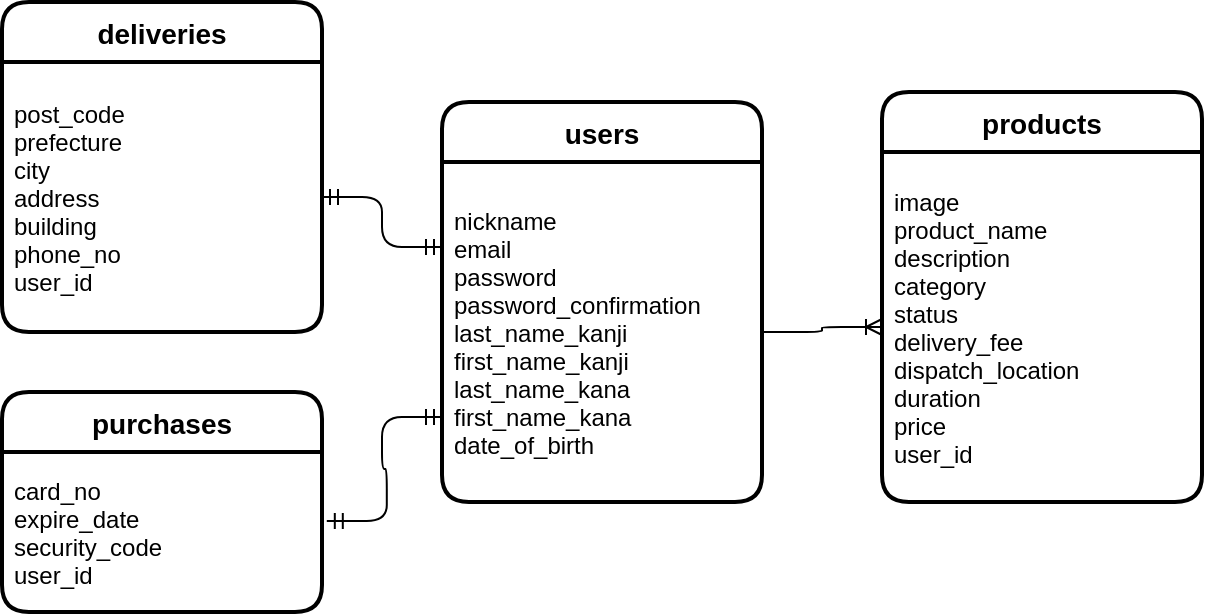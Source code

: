 <mxfile version="13.10.0" type="embed">
    <diagram id="lDL-QhUfjhdGxleWqhyo" name="Page-1">
        <mxGraphModel dx="246" dy="470" grid="1" gridSize="10" guides="1" tooltips="1" connect="1" arrows="1" fold="1" page="1" pageScale="1" pageWidth="1100" pageHeight="850" math="0" shadow="0">
            <root>
                <mxCell id="0"/>
                <mxCell id="1" parent="0"/>
                <mxCell id="77" value="users" style="swimlane;childLayout=stackLayout;horizontal=1;startSize=30;horizontalStack=0;rounded=1;fontSize=14;fontStyle=1;strokeWidth=2;resizeParent=0;resizeLast=1;shadow=0;dashed=0;align=center;" parent="1" vertex="1">
                    <mxGeometry x="330" y="325" width="160" height="200" as="geometry"/>
                </mxCell>
                <mxCell id="78" value="nickname&#10;email&#10;password&#10;password_confirmation&#10;last_name_kanji&#10;first_name_kanji&#10;last_name_kana&#10;first_name_kana&#10;date_of_birth" style="align=left;strokeColor=none;fillColor=none;spacingLeft=4;fontSize=12;verticalAlign=middle;resizable=0;rotatable=0;part=1;" parent="77" vertex="1">
                    <mxGeometry y="30" width="160" height="170" as="geometry"/>
                </mxCell>
                <mxCell id="79" value="products" style="swimlane;childLayout=stackLayout;horizontal=1;startSize=30;horizontalStack=0;rounded=1;fontSize=14;fontStyle=1;strokeWidth=2;resizeParent=0;resizeLast=1;shadow=0;dashed=0;align=center;" parent="1" vertex="1">
                    <mxGeometry x="550" y="320" width="160" height="205" as="geometry"/>
                </mxCell>
                <mxCell id="80" value="image&#10;product_name&#10;description&#10;category&#10;status&#10;delivery_fee&#10;dispatch_location&#10;duration&#10;price&#10;user_id" style="align=left;strokeColor=none;fillColor=none;spacingLeft=4;fontSize=12;verticalAlign=middle;resizable=0;rotatable=0;part=1;" parent="79" vertex="1">
                    <mxGeometry y="30" width="160" height="175" as="geometry"/>
                </mxCell>
                <mxCell id="81" value="" style="edgeStyle=entityRelationEdgeStyle;fontSize=12;html=1;endArrow=ERoneToMany;exitX=1;exitY=0.5;exitDx=0;exitDy=0;entryX=0;entryY=0.5;entryDx=0;entryDy=0;" parent="1" source="78" target="80" edge="1">
                    <mxGeometry width="100" height="100" relative="1" as="geometry">
                        <mxPoint x="320" y="450" as="sourcePoint"/>
                        <mxPoint x="460" y="420" as="targetPoint"/>
                    </mxGeometry>
                </mxCell>
                <mxCell id="82" value="deliveries" style="swimlane;childLayout=stackLayout;horizontal=1;startSize=30;horizontalStack=0;rounded=1;fontSize=14;fontStyle=1;strokeWidth=2;resizeParent=0;resizeLast=1;shadow=0;dashed=0;align=center;" parent="1" vertex="1">
                    <mxGeometry x="110" y="275" width="160" height="165" as="geometry"/>
                </mxCell>
                <mxCell id="83" value="post_code&#10;prefecture&#10;city&#10;address&#10;building&#10;phone_no&#10;user_id" style="align=left;strokeColor=none;fillColor=none;spacingLeft=4;fontSize=12;verticalAlign=middle;resizable=0;rotatable=0;part=1;" parent="82" vertex="1">
                    <mxGeometry y="30" width="160" height="135" as="geometry"/>
                </mxCell>
                <mxCell id="84" value="purchases" style="swimlane;childLayout=stackLayout;horizontal=1;startSize=30;horizontalStack=0;rounded=1;fontSize=14;fontStyle=1;strokeWidth=2;resizeParent=0;resizeLast=1;shadow=0;dashed=0;align=center;" parent="1" vertex="1">
                    <mxGeometry x="110" y="470" width="160" height="110" as="geometry"/>
                </mxCell>
                <mxCell id="85" value="card_no&#10;expire_date&#10;security_code&#10;user_id" style="align=left;strokeColor=none;fillColor=none;spacingLeft=4;fontSize=12;verticalAlign=middle;resizable=0;rotatable=0;part=1;" parent="84" vertex="1">
                    <mxGeometry y="30" width="160" height="80" as="geometry"/>
                </mxCell>
                <mxCell id="95" value="" style="edgeStyle=entityRelationEdgeStyle;fontSize=12;html=1;endArrow=ERmandOne;startArrow=ERmandOne;exitX=0;exitY=0.25;exitDx=0;exitDy=0;entryX=1;entryY=0.5;entryDx=0;entryDy=0;" parent="1" source="78" target="83" edge="1">
                    <mxGeometry width="100" height="100" relative="1" as="geometry">
                        <mxPoint x="350" y="470" as="sourcePoint"/>
                        <mxPoint x="450" y="370" as="targetPoint"/>
                    </mxGeometry>
                </mxCell>
                <mxCell id="96" value="" style="edgeStyle=entityRelationEdgeStyle;fontSize=12;html=1;endArrow=ERmandOne;startArrow=ERmandOne;exitX=0;exitY=0.75;exitDx=0;exitDy=0;entryX=1.015;entryY=0.431;entryDx=0;entryDy=0;entryPerimeter=0;" parent="1" source="78" target="85" edge="1">
                    <mxGeometry width="100" height="100" relative="1" as="geometry">
                        <mxPoint x="350" y="470" as="sourcePoint"/>
                        <mxPoint x="450" y="370" as="targetPoint"/>
                    </mxGeometry>
                </mxCell>
            </root>
        </mxGraphModel>
    </diagram>
</mxfile>